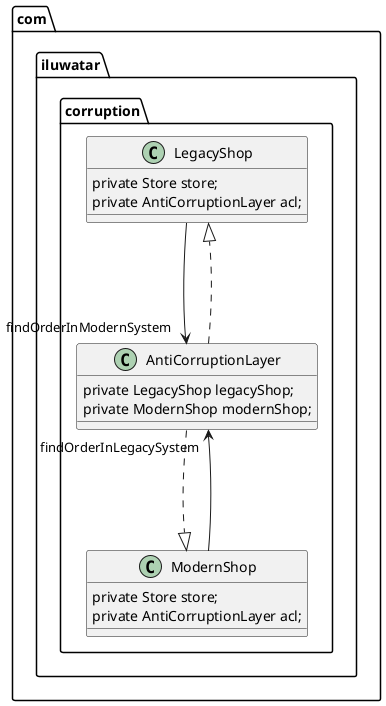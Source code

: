 @startuml
package com.iluwatar.corruption {
class LegacyShop {
    private Store store;
    private AntiCorruptionLayer acl;
}

class ModernShop {
    private Store store;
    private AntiCorruptionLayer acl;
}

class AntiCorruptionLayer{
    private LegacyShop legacyShop;
    private ModernShop modernShop;


 }
LegacyShop --->  "findOrderInModernSystem" AntiCorruptionLayer
ModernShop --->  "findOrderInLegacySystem" AntiCorruptionLayer
AntiCorruptionLayer ..|>   ModernShop
AntiCorruptionLayer ..|> LegacyShop
}

@enduml